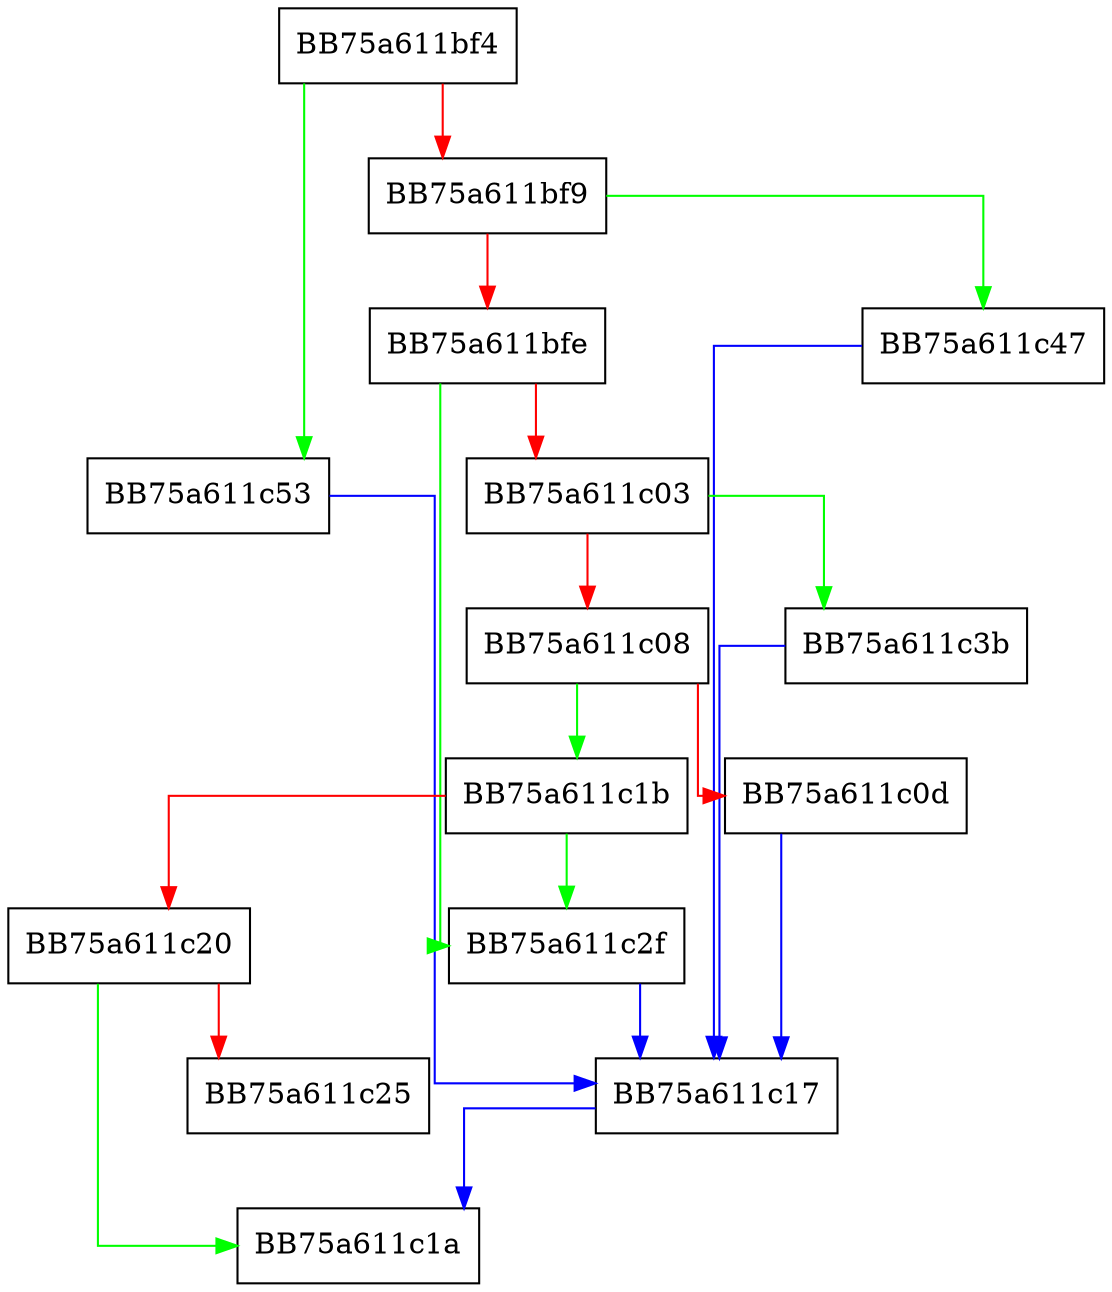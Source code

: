digraph get_SelectorBase {
  node [shape="box"];
  graph [splines=ortho];
  BB75a611bf4 -> BB75a611c53 [color="green"];
  BB75a611bf4 -> BB75a611bf9 [color="red"];
  BB75a611bf9 -> BB75a611c47 [color="green"];
  BB75a611bf9 -> BB75a611bfe [color="red"];
  BB75a611bfe -> BB75a611c2f [color="green"];
  BB75a611bfe -> BB75a611c03 [color="red"];
  BB75a611c03 -> BB75a611c3b [color="green"];
  BB75a611c03 -> BB75a611c08 [color="red"];
  BB75a611c08 -> BB75a611c1b [color="green"];
  BB75a611c08 -> BB75a611c0d [color="red"];
  BB75a611c0d -> BB75a611c17 [color="blue"];
  BB75a611c17 -> BB75a611c1a [color="blue"];
  BB75a611c1b -> BB75a611c2f [color="green"];
  BB75a611c1b -> BB75a611c20 [color="red"];
  BB75a611c20 -> BB75a611c1a [color="green"];
  BB75a611c20 -> BB75a611c25 [color="red"];
  BB75a611c2f -> BB75a611c17 [color="blue"];
  BB75a611c3b -> BB75a611c17 [color="blue"];
  BB75a611c47 -> BB75a611c17 [color="blue"];
  BB75a611c53 -> BB75a611c17 [color="blue"];
}
